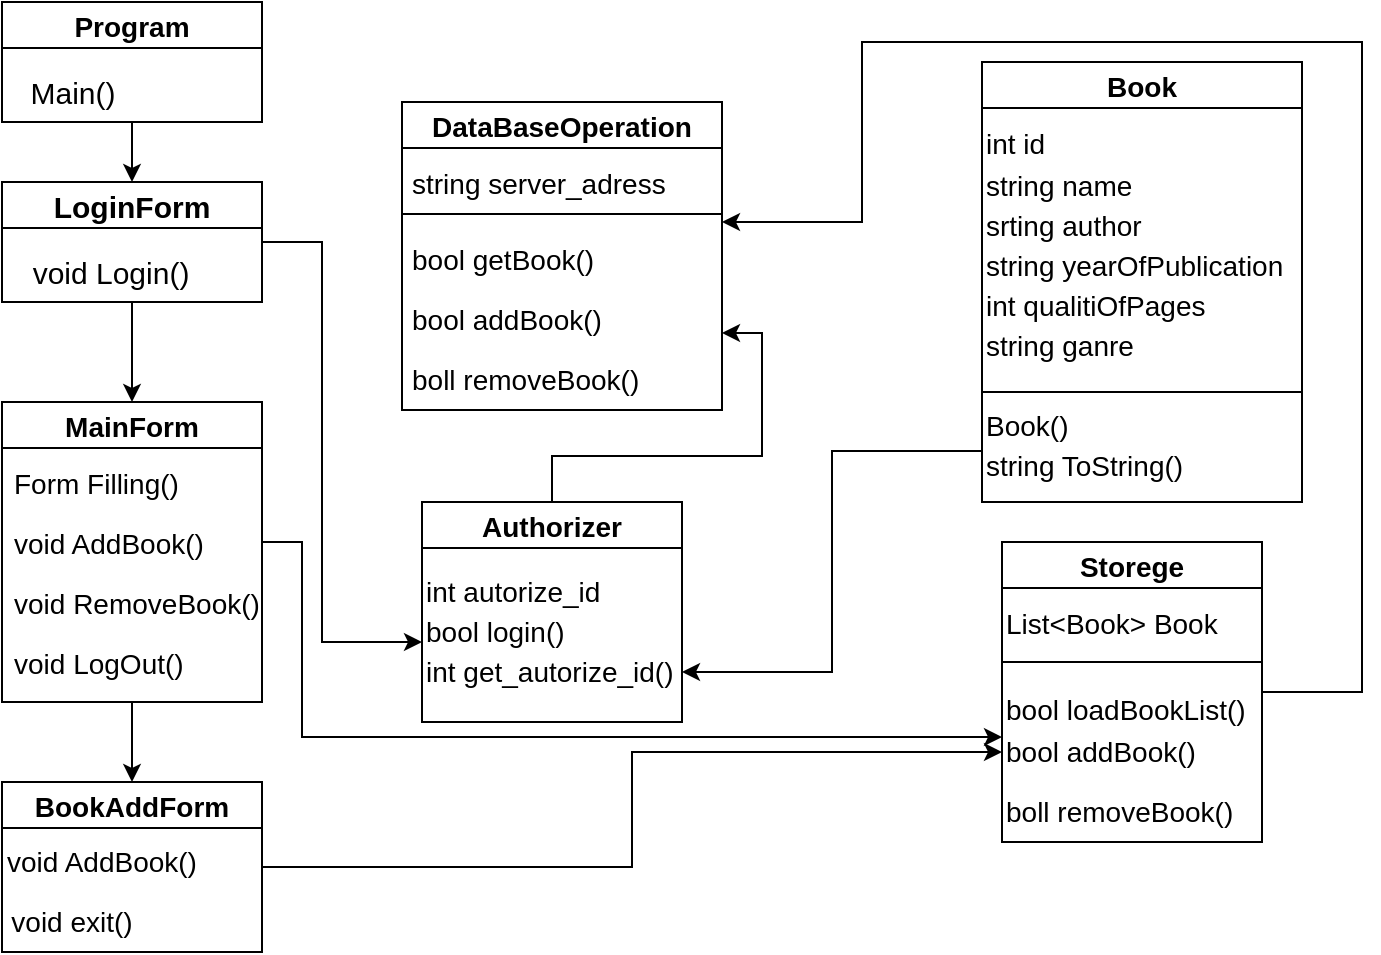 <mxfile version="20.0.3" type="github">
  <diagram id="NepALiUyM_v6xSdJAFP5" name="Page-1">
    <mxGraphModel dx="1038" dy="564" grid="1" gridSize="10" guides="1" tooltips="1" connect="1" arrows="1" fold="1" page="1" pageScale="1" pageWidth="827" pageHeight="1169" math="0" shadow="0">
      <root>
        <mxCell id="0" />
        <mxCell id="1" parent="0" />
        <mxCell id="gHQQr4h0eB9n4CibxGFy-70" style="edgeStyle=orthogonalEdgeStyle;rounded=0;orthogonalLoop=1;jettySize=auto;html=1;exitX=0.5;exitY=1;exitDx=0;exitDy=0;entryX=0.5;entryY=0;entryDx=0;entryDy=0;fontSize=14;" edge="1" parent="1" source="gHQQr4h0eB9n4CibxGFy-1" target="gHQQr4h0eB9n4CibxGFy-7">
          <mxGeometry relative="1" as="geometry" />
        </mxCell>
        <mxCell id="gHQQr4h0eB9n4CibxGFy-1" value="Program" style="swimlane;startSize=23;fontSize=14;" vertex="1" parent="1">
          <mxGeometry x="80" width="130" height="60" as="geometry">
            <mxRectangle x="120" y="60" width="60" height="30" as="alternateBounds" />
          </mxGeometry>
        </mxCell>
        <mxCell id="gHQQr4h0eB9n4CibxGFy-2" value="&lt;font style=&quot;font-size: 15px;&quot;&gt;Main()&lt;/font&gt;" style="text;html=1;align=center;verticalAlign=middle;resizable=0;points=[];autosize=1;strokeColor=none;fillColor=none;" vertex="1" parent="gHQQr4h0eB9n4CibxGFy-1">
          <mxGeometry y="30" width="70" height="30" as="geometry" />
        </mxCell>
        <mxCell id="gHQQr4h0eB9n4CibxGFy-72" style="edgeStyle=orthogonalEdgeStyle;rounded=0;orthogonalLoop=1;jettySize=auto;html=1;entryX=0.5;entryY=0;entryDx=0;entryDy=0;fontSize=14;" edge="1" parent="1" source="gHQQr4h0eB9n4CibxGFy-7" target="gHQQr4h0eB9n4CibxGFy-24">
          <mxGeometry relative="1" as="geometry" />
        </mxCell>
        <mxCell id="gHQQr4h0eB9n4CibxGFy-74" style="edgeStyle=orthogonalEdgeStyle;rounded=0;orthogonalLoop=1;jettySize=auto;html=1;fontSize=14;entryX=0;entryY=0;entryDx=0;entryDy=0;" edge="1" parent="1" source="gHQQr4h0eB9n4CibxGFy-7" target="gHQQr4h0eB9n4CibxGFy-69">
          <mxGeometry relative="1" as="geometry">
            <mxPoint x="250" y="320" as="targetPoint" />
            <Array as="points">
              <mxPoint x="240" y="120" />
              <mxPoint x="240" y="320" />
            </Array>
          </mxGeometry>
        </mxCell>
        <mxCell id="gHQQr4h0eB9n4CibxGFy-7" value="LoginForm" style="swimlane;fontSize=15;" vertex="1" parent="1">
          <mxGeometry x="80" y="90" width="130" height="60" as="geometry" />
        </mxCell>
        <mxCell id="gHQQr4h0eB9n4CibxGFy-8" value="void Login()" style="text;html=1;align=center;verticalAlign=middle;resizable=0;points=[];autosize=1;strokeColor=none;fillColor=none;fontSize=15;" vertex="1" parent="gHQQr4h0eB9n4CibxGFy-7">
          <mxGeometry x="4" y="30" width="100" height="30" as="geometry" />
        </mxCell>
        <mxCell id="gHQQr4h0eB9n4CibxGFy-73" style="edgeStyle=orthogonalEdgeStyle;rounded=0;orthogonalLoop=1;jettySize=auto;html=1;entryX=0.5;entryY=0;entryDx=0;entryDy=0;fontSize=14;" edge="1" parent="1" source="gHQQr4h0eB9n4CibxGFy-24" target="gHQQr4h0eB9n4CibxGFy-26">
          <mxGeometry relative="1" as="geometry" />
        </mxCell>
        <mxCell id="gHQQr4h0eB9n4CibxGFy-24" value="MainForm" style="swimlane;fontSize=14;" vertex="1" parent="1">
          <mxGeometry x="80" y="200" width="130" height="150" as="geometry" />
        </mxCell>
        <mxCell id="gHQQr4h0eB9n4CibxGFy-10" value="Form Filling()" style="text;strokeColor=none;fillColor=none;align=left;verticalAlign=middle;spacingLeft=4;spacingRight=4;overflow=hidden;points=[[0,0.5],[1,0.5]];portConstraint=eastwest;rotatable=0;fontSize=14;" vertex="1" parent="gHQQr4h0eB9n4CibxGFy-24">
          <mxGeometry y="25" width="150" height="30" as="geometry" />
        </mxCell>
        <mxCell id="gHQQr4h0eB9n4CibxGFy-11" value="void AddBook()" style="text;strokeColor=none;fillColor=none;align=left;verticalAlign=middle;spacingLeft=4;spacingRight=4;overflow=hidden;points=[[0,0.5],[1,0.5]];portConstraint=eastwest;rotatable=0;fontSize=14;" vertex="1" parent="gHQQr4h0eB9n4CibxGFy-24">
          <mxGeometry y="55" width="130" height="30" as="geometry" />
        </mxCell>
        <mxCell id="gHQQr4h0eB9n4CibxGFy-12" value="void RemoveBook()" style="text;strokeColor=none;fillColor=none;align=left;verticalAlign=middle;spacingLeft=4;spacingRight=4;overflow=hidden;points=[[0,0.5],[1,0.5]];portConstraint=eastwest;rotatable=0;fontSize=14;" vertex="1" parent="gHQQr4h0eB9n4CibxGFy-24">
          <mxGeometry y="85" width="150" height="30" as="geometry" />
        </mxCell>
        <mxCell id="gHQQr4h0eB9n4CibxGFy-25" value="void LogOut()" style="text;strokeColor=none;fillColor=none;align=left;verticalAlign=middle;spacingLeft=4;spacingRight=4;overflow=hidden;points=[[0,0.5],[1,0.5]];portConstraint=eastwest;rotatable=0;fontSize=14;" vertex="1" parent="gHQQr4h0eB9n4CibxGFy-24">
          <mxGeometry y="115" width="150" height="30" as="geometry" />
        </mxCell>
        <mxCell id="gHQQr4h0eB9n4CibxGFy-77" style="edgeStyle=orthogonalEdgeStyle;rounded=0;orthogonalLoop=1;jettySize=auto;html=1;entryX=0;entryY=0.5;entryDx=0;entryDy=0;fontSize=14;" edge="1" parent="1" source="gHQQr4h0eB9n4CibxGFy-26" target="gHQQr4h0eB9n4CibxGFy-64">
          <mxGeometry relative="1" as="geometry" />
        </mxCell>
        <mxCell id="gHQQr4h0eB9n4CibxGFy-26" value="BookAddForm" style="swimlane;fontSize=14;" vertex="1" parent="1">
          <mxGeometry x="80" y="390" width="130" height="85" as="geometry" />
        </mxCell>
        <mxCell id="gHQQr4h0eB9n4CibxGFy-28" value="void AddBook()" style="text;html=1;strokeColor=none;fillColor=none;align=center;verticalAlign=middle;whiteSpace=wrap;rounded=0;fontSize=14;" vertex="1" parent="gHQQr4h0eB9n4CibxGFy-26">
          <mxGeometry y="25" width="100" height="30" as="geometry" />
        </mxCell>
        <mxCell id="gHQQr4h0eB9n4CibxGFy-29" value="void exit()" style="text;html=1;strokeColor=none;fillColor=none;align=center;verticalAlign=middle;whiteSpace=wrap;rounded=0;fontSize=14;" vertex="1" parent="gHQQr4h0eB9n4CibxGFy-26">
          <mxGeometry y="55" width="70" height="30" as="geometry" />
        </mxCell>
        <mxCell id="gHQQr4h0eB9n4CibxGFy-30" value="DataBaseOperation" style="swimlane;fontSize=14;" vertex="1" parent="1">
          <mxGeometry x="280" y="50" width="160" height="154" as="geometry" />
        </mxCell>
        <mxCell id="gHQQr4h0eB9n4CibxGFy-35" value="&lt;div style=&quot;font-size: 14px;&quot; align=&quot;left&quot;&gt;string server_adress&lt;/div&gt;" style="text;html=1;strokeColor=none;fillColor=none;align=left;verticalAlign=middle;whiteSpace=wrap;rounded=0;fontSize=14;" vertex="1" parent="gHQQr4h0eB9n4CibxGFy-30">
          <mxGeometry x="3" y="26" width="147" height="30" as="geometry" />
        </mxCell>
        <mxCell id="gHQQr4h0eB9n4CibxGFy-36" value="&lt;div style=&quot;font-size: 14px;&quot; align=&quot;left&quot;&gt;bool getBook()&lt;/div&gt;" style="text;html=1;strokeColor=none;fillColor=none;align=left;verticalAlign=middle;whiteSpace=wrap;rounded=0;fontSize=14;" vertex="1" parent="gHQQr4h0eB9n4CibxGFy-30">
          <mxGeometry x="3" y="64" width="147" height="30" as="geometry" />
        </mxCell>
        <mxCell id="gHQQr4h0eB9n4CibxGFy-37" value="bool addBook()" style="text;html=1;strokeColor=none;fillColor=none;align=left;verticalAlign=middle;whiteSpace=wrap;rounded=0;fontSize=14;" vertex="1" parent="gHQQr4h0eB9n4CibxGFy-30">
          <mxGeometry x="3" y="94" width="127" height="30" as="geometry" />
        </mxCell>
        <mxCell id="gHQQr4h0eB9n4CibxGFy-38" value="boll removeBook()" style="text;html=1;strokeColor=none;fillColor=none;align=left;verticalAlign=middle;whiteSpace=wrap;rounded=0;fontSize=14;" vertex="1" parent="gHQQr4h0eB9n4CibxGFy-30">
          <mxGeometry x="3" y="124" width="117" height="30" as="geometry" />
        </mxCell>
        <mxCell id="gHQQr4h0eB9n4CibxGFy-79" style="edgeStyle=orthogonalEdgeStyle;rounded=0;orthogonalLoop=1;jettySize=auto;html=1;fontSize=14;" edge="1" parent="1" source="gHQQr4h0eB9n4CibxGFy-31">
          <mxGeometry relative="1" as="geometry">
            <mxPoint x="440" y="110" as="targetPoint" />
            <Array as="points">
              <mxPoint x="760" y="345" />
              <mxPoint x="760" y="20" />
              <mxPoint x="510" y="20" />
            </Array>
          </mxGeometry>
        </mxCell>
        <mxCell id="gHQQr4h0eB9n4CibxGFy-31" value="Storege" style="swimlane;fontSize=14;" vertex="1" parent="1">
          <mxGeometry x="580" y="270" width="130" height="150" as="geometry" />
        </mxCell>
        <mxCell id="gHQQr4h0eB9n4CibxGFy-59" value="List&amp;lt;Book&amp;gt; Book " style="text;html=1;strokeColor=none;fillColor=none;align=left;verticalAlign=middle;whiteSpace=wrap;rounded=0;fontSize=14;" vertex="1" parent="gHQQr4h0eB9n4CibxGFy-31">
          <mxGeometry y="26" width="120" height="30" as="geometry" />
        </mxCell>
        <mxCell id="gHQQr4h0eB9n4CibxGFy-62" value="bool loadBookList()" style="text;html=1;strokeColor=none;fillColor=none;align=left;verticalAlign=middle;whiteSpace=wrap;rounded=0;fontSize=14;" vertex="1" parent="gHQQr4h0eB9n4CibxGFy-31">
          <mxGeometry y="69" width="130" height="30" as="geometry" />
        </mxCell>
        <mxCell id="gHQQr4h0eB9n4CibxGFy-64" value="bool addBook()" style="text;html=1;strokeColor=none;fillColor=none;align=left;verticalAlign=middle;whiteSpace=wrap;rounded=0;fontSize=14;" vertex="1" parent="gHQQr4h0eB9n4CibxGFy-31">
          <mxGeometry y="90" width="127" height="30" as="geometry" />
        </mxCell>
        <mxCell id="gHQQr4h0eB9n4CibxGFy-65" value="boll removeBook()" style="text;html=1;strokeColor=none;fillColor=none;align=left;verticalAlign=middle;whiteSpace=wrap;rounded=0;fontSize=14;" vertex="1" parent="gHQQr4h0eB9n4CibxGFy-31">
          <mxGeometry y="120" width="117" height="30" as="geometry" />
        </mxCell>
        <mxCell id="gHQQr4h0eB9n4CibxGFy-66" value="" style="endArrow=none;html=1;rounded=0;fontSize=14;" edge="1" parent="gHQQr4h0eB9n4CibxGFy-31">
          <mxGeometry width="50" height="50" relative="1" as="geometry">
            <mxPoint y="60" as="sourcePoint" />
            <mxPoint x="130" y="60" as="targetPoint" />
          </mxGeometry>
        </mxCell>
        <mxCell id="gHQQr4h0eB9n4CibxGFy-32" value="Book" style="swimlane;fontSize=14;" vertex="1" parent="1">
          <mxGeometry x="570" y="30" width="160" height="220" as="geometry" />
        </mxCell>
        <mxCell id="gHQQr4h0eB9n4CibxGFy-45" value="int id" style="text;html=1;strokeColor=none;fillColor=none;align=left;verticalAlign=middle;whiteSpace=wrap;rounded=0;fontSize=14;" vertex="1" parent="gHQQr4h0eB9n4CibxGFy-32">
          <mxGeometry y="26" width="160" height="30" as="geometry" />
        </mxCell>
        <mxCell id="gHQQr4h0eB9n4CibxGFy-46" value="string name" style="text;html=1;strokeColor=none;fillColor=none;align=left;verticalAlign=middle;whiteSpace=wrap;rounded=0;fontSize=14;" vertex="1" parent="gHQQr4h0eB9n4CibxGFy-32">
          <mxGeometry y="47" width="160" height="30" as="geometry" />
        </mxCell>
        <mxCell id="gHQQr4h0eB9n4CibxGFy-47" value="&lt;div&gt;srting author&lt;/div&gt;" style="text;html=1;strokeColor=none;fillColor=none;align=left;verticalAlign=middle;whiteSpace=wrap;rounded=0;fontSize=14;" vertex="1" parent="gHQQr4h0eB9n4CibxGFy-32">
          <mxGeometry y="67" width="160" height="30" as="geometry" />
        </mxCell>
        <mxCell id="gHQQr4h0eB9n4CibxGFy-48" value="string yearOfPublication" style="text;html=1;strokeColor=none;fillColor=none;align=left;verticalAlign=middle;whiteSpace=wrap;rounded=0;fontSize=14;" vertex="1" parent="gHQQr4h0eB9n4CibxGFy-32">
          <mxGeometry y="87" width="160" height="30" as="geometry" />
        </mxCell>
        <mxCell id="gHQQr4h0eB9n4CibxGFy-49" value="int qualitiOfPages" style="text;html=1;strokeColor=none;fillColor=none;align=left;verticalAlign=middle;whiteSpace=wrap;rounded=0;fontSize=14;" vertex="1" parent="gHQQr4h0eB9n4CibxGFy-32">
          <mxGeometry y="107" width="150" height="30" as="geometry" />
        </mxCell>
        <mxCell id="gHQQr4h0eB9n4CibxGFy-50" value="string ganre" style="text;html=1;strokeColor=none;fillColor=none;align=left;verticalAlign=middle;whiteSpace=wrap;rounded=0;fontSize=14;" vertex="1" parent="gHQQr4h0eB9n4CibxGFy-32">
          <mxGeometry y="127" width="150" height="30" as="geometry" />
        </mxCell>
        <mxCell id="gHQQr4h0eB9n4CibxGFy-52" value="Book()" style="text;html=1;strokeColor=none;fillColor=none;align=left;verticalAlign=middle;whiteSpace=wrap;rounded=0;fontSize=14;" vertex="1" parent="gHQQr4h0eB9n4CibxGFy-32">
          <mxGeometry y="167" width="160" height="30" as="geometry" />
        </mxCell>
        <mxCell id="gHQQr4h0eB9n4CibxGFy-57" value="string ToString()" style="text;html=1;strokeColor=none;fillColor=none;align=left;verticalAlign=middle;whiteSpace=wrap;rounded=0;fontSize=14;" vertex="1" parent="gHQQr4h0eB9n4CibxGFy-32">
          <mxGeometry y="187" width="160" height="30" as="geometry" />
        </mxCell>
        <mxCell id="gHQQr4h0eB9n4CibxGFy-76" style="edgeStyle=orthogonalEdgeStyle;rounded=0;orthogonalLoop=1;jettySize=auto;html=1;entryX=1;entryY=0.75;entryDx=0;entryDy=0;fontSize=14;" edge="1" parent="1" source="gHQQr4h0eB9n4CibxGFy-33" target="gHQQr4h0eB9n4CibxGFy-30">
          <mxGeometry relative="1" as="geometry" />
        </mxCell>
        <mxCell id="gHQQr4h0eB9n4CibxGFy-33" value="Authorizer" style="swimlane;fontSize=14;" vertex="1" parent="1">
          <mxGeometry x="290" y="250" width="130" height="110" as="geometry" />
        </mxCell>
        <mxCell id="gHQQr4h0eB9n4CibxGFy-67" value="int autorize_id" style="text;html=1;strokeColor=none;fillColor=none;align=left;verticalAlign=middle;whiteSpace=wrap;rounded=0;fontSize=14;" vertex="1" parent="gHQQr4h0eB9n4CibxGFy-33">
          <mxGeometry y="30" width="140" height="30" as="geometry" />
        </mxCell>
        <mxCell id="gHQQr4h0eB9n4CibxGFy-68" value="bool login()" style="text;html=1;strokeColor=none;fillColor=none;align=left;verticalAlign=middle;whiteSpace=wrap;rounded=0;fontSize=14;" vertex="1" parent="gHQQr4h0eB9n4CibxGFy-33">
          <mxGeometry y="50" width="140" height="30" as="geometry" />
        </mxCell>
        <mxCell id="gHQQr4h0eB9n4CibxGFy-69" value="int get_autorize_id()" style="text;html=1;strokeColor=none;fillColor=none;align=left;verticalAlign=middle;whiteSpace=wrap;rounded=0;fontSize=14;" vertex="1" parent="gHQQr4h0eB9n4CibxGFy-33">
          <mxGeometry y="70" width="130" height="30" as="geometry" />
        </mxCell>
        <mxCell id="gHQQr4h0eB9n4CibxGFy-42" value="" style="endArrow=none;html=1;rounded=0;fontSize=14;" edge="1" parent="1">
          <mxGeometry width="50" height="50" relative="1" as="geometry">
            <mxPoint x="280" y="106" as="sourcePoint" />
            <mxPoint x="440" y="106" as="targetPoint" />
          </mxGeometry>
        </mxCell>
        <mxCell id="gHQQr4h0eB9n4CibxGFy-58" value="" style="endArrow=none;html=1;rounded=0;fontSize=14;exitX=0;exitY=0.75;exitDx=0;exitDy=0;entryX=1;entryY=0.75;entryDx=0;entryDy=0;" edge="1" parent="1" source="gHQQr4h0eB9n4CibxGFy-32" target="gHQQr4h0eB9n4CibxGFy-32">
          <mxGeometry width="50" height="50" relative="1" as="geometry">
            <mxPoint x="780" y="220" as="sourcePoint" />
            <mxPoint x="830" y="170" as="targetPoint" />
          </mxGeometry>
        </mxCell>
        <mxCell id="gHQQr4h0eB9n4CibxGFy-75" style="edgeStyle=orthogonalEdgeStyle;rounded=0;orthogonalLoop=1;jettySize=auto;html=1;exitX=0;exitY=0.25;exitDx=0;exitDy=0;entryX=1;entryY=0.5;entryDx=0;entryDy=0;fontSize=14;" edge="1" parent="1" source="gHQQr4h0eB9n4CibxGFy-57" target="gHQQr4h0eB9n4CibxGFy-69">
          <mxGeometry relative="1" as="geometry" />
        </mxCell>
        <mxCell id="gHQQr4h0eB9n4CibxGFy-78" style="edgeStyle=orthogonalEdgeStyle;rounded=0;orthogonalLoop=1;jettySize=auto;html=1;fontSize=14;entryX=0;entryY=0.25;entryDx=0;entryDy=0;" edge="1" parent="1" source="gHQQr4h0eB9n4CibxGFy-11" target="gHQQr4h0eB9n4CibxGFy-64">
          <mxGeometry relative="1" as="geometry">
            <mxPoint x="260" y="370" as="targetPoint" />
            <Array as="points">
              <mxPoint x="230" y="270" />
              <mxPoint x="230" y="368" />
            </Array>
          </mxGeometry>
        </mxCell>
      </root>
    </mxGraphModel>
  </diagram>
</mxfile>
